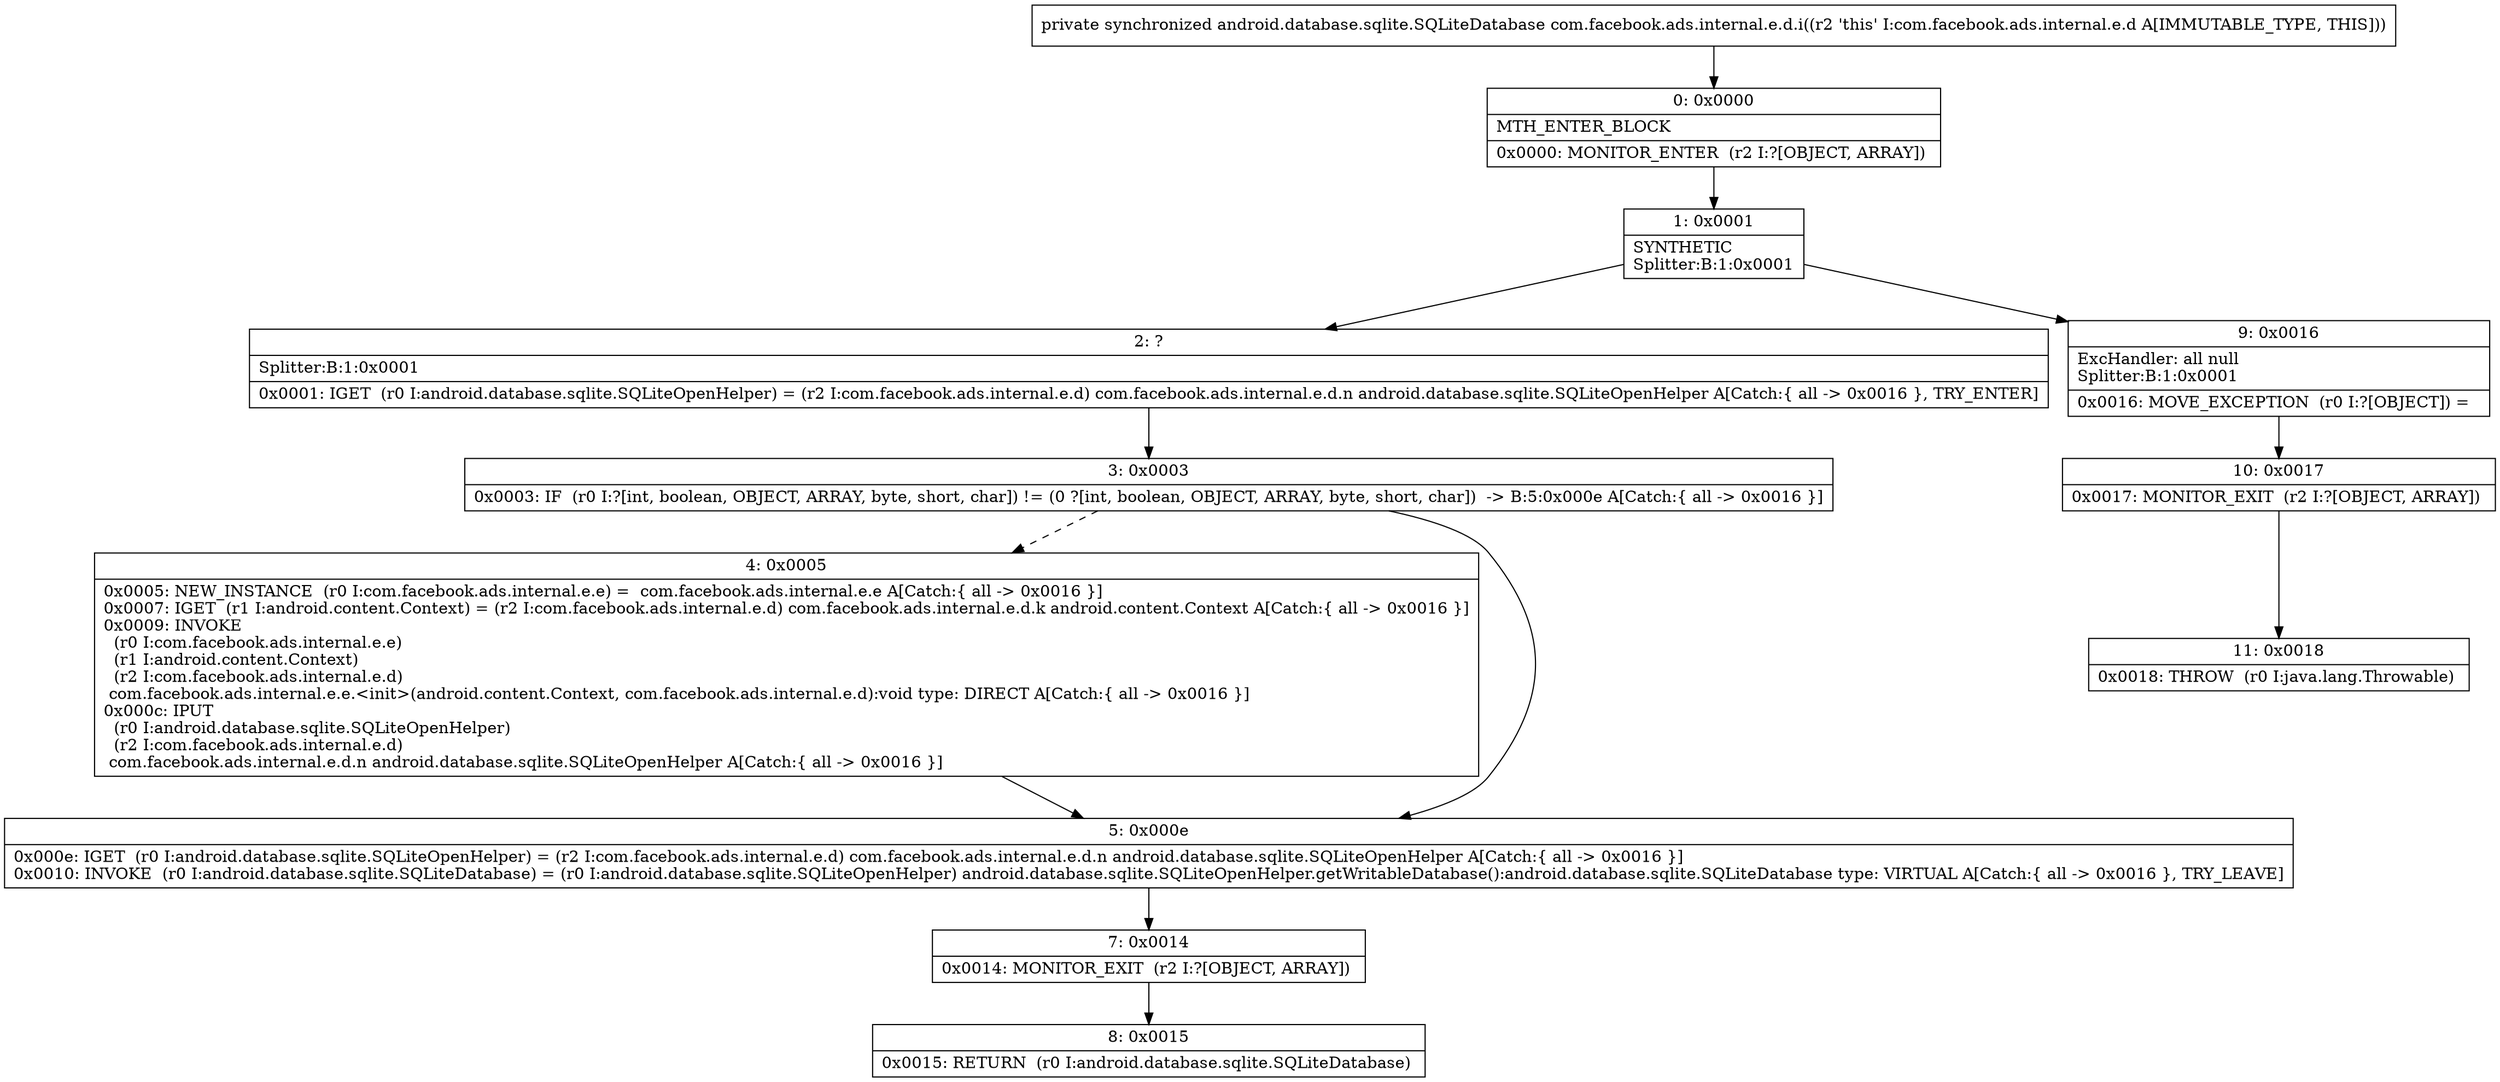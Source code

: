 digraph "CFG forcom.facebook.ads.internal.e.d.i()Landroid\/database\/sqlite\/SQLiteDatabase;" {
Node_0 [shape=record,label="{0\:\ 0x0000|MTH_ENTER_BLOCK\l|0x0000: MONITOR_ENTER  (r2 I:?[OBJECT, ARRAY]) \l}"];
Node_1 [shape=record,label="{1\:\ 0x0001|SYNTHETIC\lSplitter:B:1:0x0001\l}"];
Node_2 [shape=record,label="{2\:\ ?|Splitter:B:1:0x0001\l|0x0001: IGET  (r0 I:android.database.sqlite.SQLiteOpenHelper) = (r2 I:com.facebook.ads.internal.e.d) com.facebook.ads.internal.e.d.n android.database.sqlite.SQLiteOpenHelper A[Catch:\{ all \-\> 0x0016 \}, TRY_ENTER]\l}"];
Node_3 [shape=record,label="{3\:\ 0x0003|0x0003: IF  (r0 I:?[int, boolean, OBJECT, ARRAY, byte, short, char]) != (0 ?[int, boolean, OBJECT, ARRAY, byte, short, char])  \-\> B:5:0x000e A[Catch:\{ all \-\> 0x0016 \}]\l}"];
Node_4 [shape=record,label="{4\:\ 0x0005|0x0005: NEW_INSTANCE  (r0 I:com.facebook.ads.internal.e.e) =  com.facebook.ads.internal.e.e A[Catch:\{ all \-\> 0x0016 \}]\l0x0007: IGET  (r1 I:android.content.Context) = (r2 I:com.facebook.ads.internal.e.d) com.facebook.ads.internal.e.d.k android.content.Context A[Catch:\{ all \-\> 0x0016 \}]\l0x0009: INVOKE  \l  (r0 I:com.facebook.ads.internal.e.e)\l  (r1 I:android.content.Context)\l  (r2 I:com.facebook.ads.internal.e.d)\l com.facebook.ads.internal.e.e.\<init\>(android.content.Context, com.facebook.ads.internal.e.d):void type: DIRECT A[Catch:\{ all \-\> 0x0016 \}]\l0x000c: IPUT  \l  (r0 I:android.database.sqlite.SQLiteOpenHelper)\l  (r2 I:com.facebook.ads.internal.e.d)\l com.facebook.ads.internal.e.d.n android.database.sqlite.SQLiteOpenHelper A[Catch:\{ all \-\> 0x0016 \}]\l}"];
Node_5 [shape=record,label="{5\:\ 0x000e|0x000e: IGET  (r0 I:android.database.sqlite.SQLiteOpenHelper) = (r2 I:com.facebook.ads.internal.e.d) com.facebook.ads.internal.e.d.n android.database.sqlite.SQLiteOpenHelper A[Catch:\{ all \-\> 0x0016 \}]\l0x0010: INVOKE  (r0 I:android.database.sqlite.SQLiteDatabase) = (r0 I:android.database.sqlite.SQLiteOpenHelper) android.database.sqlite.SQLiteOpenHelper.getWritableDatabase():android.database.sqlite.SQLiteDatabase type: VIRTUAL A[Catch:\{ all \-\> 0x0016 \}, TRY_LEAVE]\l}"];
Node_7 [shape=record,label="{7\:\ 0x0014|0x0014: MONITOR_EXIT  (r2 I:?[OBJECT, ARRAY]) \l}"];
Node_8 [shape=record,label="{8\:\ 0x0015|0x0015: RETURN  (r0 I:android.database.sqlite.SQLiteDatabase) \l}"];
Node_9 [shape=record,label="{9\:\ 0x0016|ExcHandler: all null\lSplitter:B:1:0x0001\l|0x0016: MOVE_EXCEPTION  (r0 I:?[OBJECT]) =  \l}"];
Node_10 [shape=record,label="{10\:\ 0x0017|0x0017: MONITOR_EXIT  (r2 I:?[OBJECT, ARRAY]) \l}"];
Node_11 [shape=record,label="{11\:\ 0x0018|0x0018: THROW  (r0 I:java.lang.Throwable) \l}"];
MethodNode[shape=record,label="{private synchronized android.database.sqlite.SQLiteDatabase com.facebook.ads.internal.e.d.i((r2 'this' I:com.facebook.ads.internal.e.d A[IMMUTABLE_TYPE, THIS])) }"];
MethodNode -> Node_0;
Node_0 -> Node_1;
Node_1 -> Node_2;
Node_1 -> Node_9;
Node_2 -> Node_3;
Node_3 -> Node_4[style=dashed];
Node_3 -> Node_5;
Node_4 -> Node_5;
Node_5 -> Node_7;
Node_7 -> Node_8;
Node_9 -> Node_10;
Node_10 -> Node_11;
}

